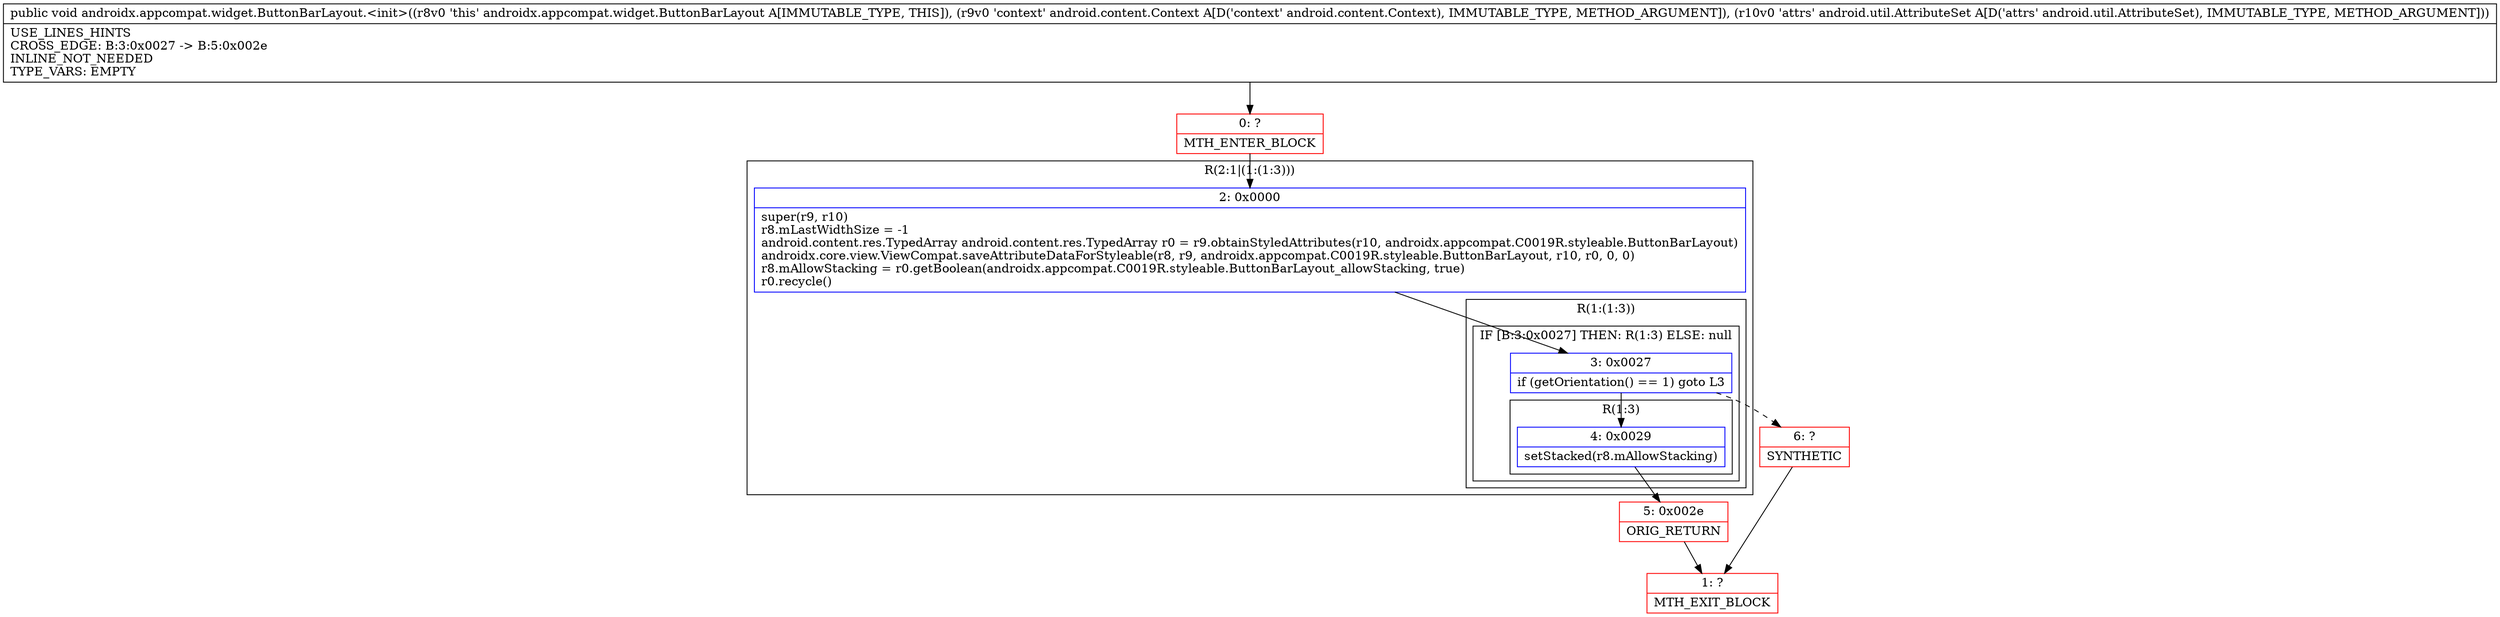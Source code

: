 digraph "CFG forandroidx.appcompat.widget.ButtonBarLayout.\<init\>(Landroid\/content\/Context;Landroid\/util\/AttributeSet;)V" {
subgraph cluster_Region_1897378092 {
label = "R(2:1|(1:(1:3)))";
node [shape=record,color=blue];
Node_2 [shape=record,label="{2\:\ 0x0000|super(r9, r10)\lr8.mLastWidthSize = \-1\landroid.content.res.TypedArray android.content.res.TypedArray r0 = r9.obtainStyledAttributes(r10, androidx.appcompat.C0019R.styleable.ButtonBarLayout)\landroidx.core.view.ViewCompat.saveAttributeDataForStyleable(r8, r9, androidx.appcompat.C0019R.styleable.ButtonBarLayout, r10, r0, 0, 0)\lr8.mAllowStacking = r0.getBoolean(androidx.appcompat.C0019R.styleable.ButtonBarLayout_allowStacking, true)\lr0.recycle()\l}"];
subgraph cluster_Region_168654595 {
label = "R(1:(1:3))";
node [shape=record,color=blue];
subgraph cluster_IfRegion_2064632639 {
label = "IF [B:3:0x0027] THEN: R(1:3) ELSE: null";
node [shape=record,color=blue];
Node_3 [shape=record,label="{3\:\ 0x0027|if (getOrientation() == 1) goto L3\l}"];
subgraph cluster_Region_429099178 {
label = "R(1:3)";
node [shape=record,color=blue];
Node_4 [shape=record,label="{4\:\ 0x0029|setStacked(r8.mAllowStacking)\l}"];
}
}
}
}
Node_0 [shape=record,color=red,label="{0\:\ ?|MTH_ENTER_BLOCK\l}"];
Node_5 [shape=record,color=red,label="{5\:\ 0x002e|ORIG_RETURN\l}"];
Node_1 [shape=record,color=red,label="{1\:\ ?|MTH_EXIT_BLOCK\l}"];
Node_6 [shape=record,color=red,label="{6\:\ ?|SYNTHETIC\l}"];
MethodNode[shape=record,label="{public void androidx.appcompat.widget.ButtonBarLayout.\<init\>((r8v0 'this' androidx.appcompat.widget.ButtonBarLayout A[IMMUTABLE_TYPE, THIS]), (r9v0 'context' android.content.Context A[D('context' android.content.Context), IMMUTABLE_TYPE, METHOD_ARGUMENT]), (r10v0 'attrs' android.util.AttributeSet A[D('attrs' android.util.AttributeSet), IMMUTABLE_TYPE, METHOD_ARGUMENT]))  | USE_LINES_HINTS\lCROSS_EDGE: B:3:0x0027 \-\> B:5:0x002e\lINLINE_NOT_NEEDED\lTYPE_VARS: EMPTY\l}"];
MethodNode -> Node_0;Node_2 -> Node_3;
Node_3 -> Node_4;
Node_3 -> Node_6[style=dashed];
Node_4 -> Node_5;
Node_0 -> Node_2;
Node_5 -> Node_1;
Node_6 -> Node_1;
}

